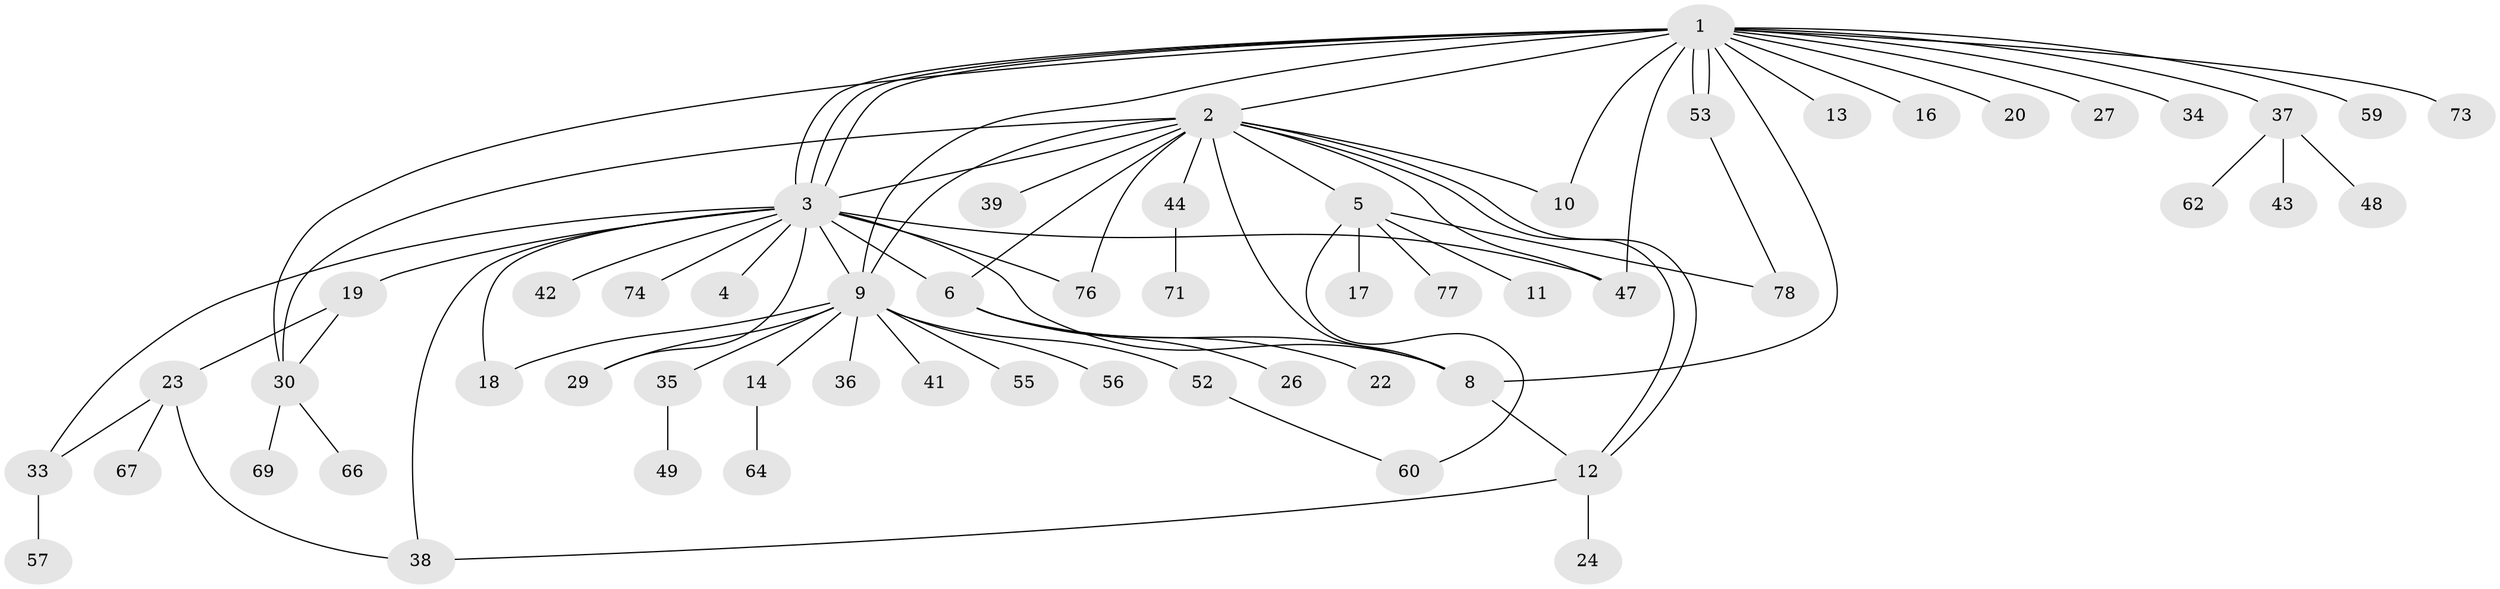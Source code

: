 // original degree distribution, {21: 0.01282051282051282, 12: 0.01282051282051282, 14: 0.01282051282051282, 2: 0.2564102564102564, 5: 0.038461538461538464, 4: 0.0641025641025641, 3: 0.10256410256410256, 13: 0.01282051282051282, 1: 0.46153846153846156, 6: 0.01282051282051282, 7: 0.01282051282051282}
// Generated by graph-tools (version 1.1) at 2025/41/03/06/25 10:41:49]
// undirected, 57 vertices, 81 edges
graph export_dot {
graph [start="1"]
  node [color=gray90,style=filled];
  1 [super="+45"];
  2 [super="+28"];
  3 [super="+15"];
  4 [super="+21"];
  5 [super="+72"];
  6 [super="+7"];
  8 [super="+75"];
  9 [super="+46"];
  10 [super="+63"];
  11;
  12 [super="+40"];
  13;
  14;
  16;
  17;
  18 [super="+25"];
  19;
  20 [super="+32"];
  22;
  23 [super="+31"];
  24;
  26;
  27;
  29 [super="+70"];
  30 [super="+61"];
  33 [super="+54"];
  34;
  35 [super="+51"];
  36;
  37;
  38;
  39;
  41;
  42 [super="+50"];
  43 [super="+58"];
  44;
  47 [super="+65"];
  48;
  49;
  52;
  53;
  55 [super="+68"];
  56;
  57;
  59;
  60;
  62;
  64;
  66;
  67;
  69;
  71;
  73;
  74;
  76;
  77;
  78;
  1 -- 2;
  1 -- 3 [weight=2];
  1 -- 3;
  1 -- 3;
  1 -- 9;
  1 -- 10;
  1 -- 13;
  1 -- 16;
  1 -- 20;
  1 -- 27;
  1 -- 30;
  1 -- 34;
  1 -- 37;
  1 -- 53;
  1 -- 53;
  1 -- 59;
  1 -- 73;
  1 -- 47;
  1 -- 8;
  2 -- 5;
  2 -- 6;
  2 -- 9;
  2 -- 12;
  2 -- 12;
  2 -- 39;
  2 -- 44;
  2 -- 76;
  2 -- 47;
  2 -- 30;
  2 -- 3;
  2 -- 8;
  2 -- 10;
  3 -- 4 [weight=2];
  3 -- 9;
  3 -- 19;
  3 -- 29;
  3 -- 42;
  3 -- 74;
  3 -- 76;
  3 -- 33;
  3 -- 38;
  3 -- 8;
  3 -- 18;
  3 -- 6;
  3 -- 47;
  5 -- 11;
  5 -- 17;
  5 -- 60;
  5 -- 77;
  5 -- 78;
  6 -- 8;
  6 -- 26;
  6 -- 22;
  8 -- 12;
  9 -- 14;
  9 -- 18;
  9 -- 35;
  9 -- 36;
  9 -- 41;
  9 -- 52;
  9 -- 55;
  9 -- 56;
  9 -- 29;
  12 -- 24;
  12 -- 38;
  14 -- 64;
  19 -- 23;
  19 -- 30;
  23 -- 33;
  23 -- 38;
  23 -- 67;
  30 -- 66;
  30 -- 69;
  33 -- 57;
  35 -- 49;
  37 -- 43;
  37 -- 48;
  37 -- 62;
  44 -- 71;
  52 -- 60;
  53 -- 78;
}
